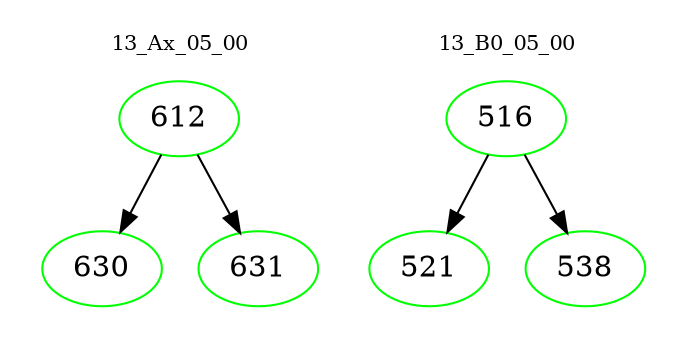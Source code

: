 digraph{
subgraph cluster_0 {
color = white
label = "13_Ax_05_00";
fontsize=10;
T0_612 [label="612", color="green"]
T0_612 -> T0_630 [color="black"]
T0_630 [label="630", color="green"]
T0_612 -> T0_631 [color="black"]
T0_631 [label="631", color="green"]
}
subgraph cluster_1 {
color = white
label = "13_B0_05_00";
fontsize=10;
T1_516 [label="516", color="green"]
T1_516 -> T1_521 [color="black"]
T1_521 [label="521", color="green"]
T1_516 -> T1_538 [color="black"]
T1_538 [label="538", color="green"]
}
}
